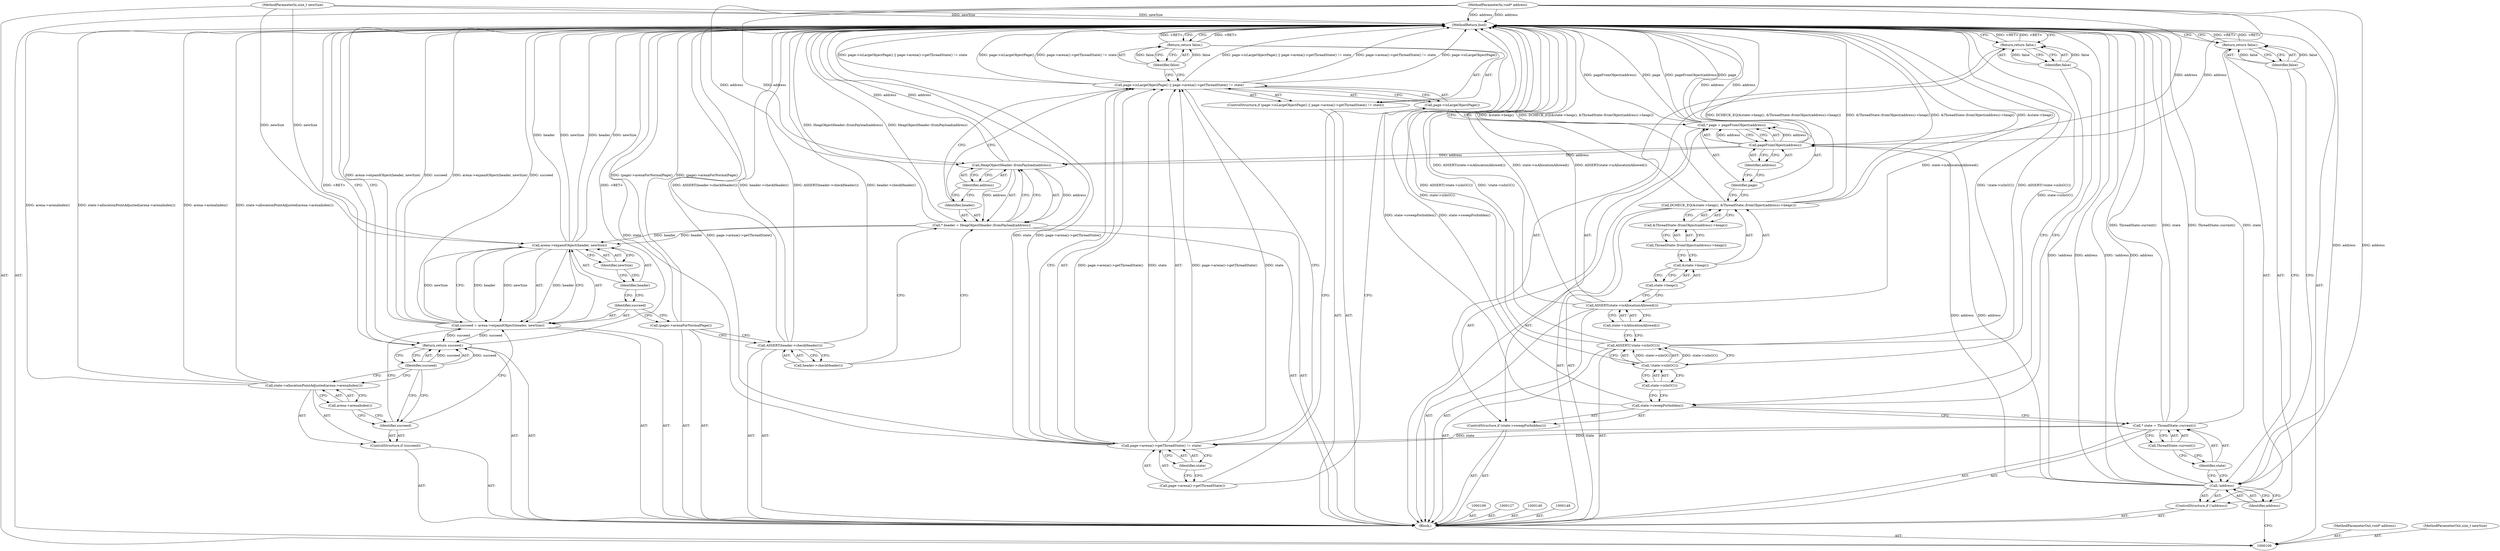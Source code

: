digraph "1_Chrome_0749ec24fae74ec32d0567eef0e5ec43c84dbcb9_0" {
"1000160" [label="(MethodReturn,bool)"];
"1000101" [label="(MethodParameterIn,void* address)"];
"1000252" [label="(MethodParameterOut,void* address)"];
"1000102" [label="(MethodParameterIn,size_t newSize)"];
"1000253" [label="(MethodParameterOut,size_t newSize)"];
"1000103" [label="(Block,)"];
"1000123" [label="(Call,&state->heap())"];
"1000124" [label="(Call,state->heap())"];
"1000122" [label="(Call,DCHECK_EQ(&state->heap(), &ThreadState::fromObject(address)->heap()))"];
"1000125" [label="(Call,&ThreadState::fromObject(address)->heap())"];
"1000126" [label="(Call,ThreadState::fromObject(address)->heap())"];
"1000128" [label="(Call,* page = pageFromObject(address))"];
"1000129" [label="(Identifier,page)"];
"1000130" [label="(Call,pageFromObject(address))"];
"1000131" [label="(Identifier,address)"];
"1000132" [label="(ControlStructure,if (page->isLargeObjectPage() || page->arena()->getThreadState() != state))"];
"1000135" [label="(Call,page->arena()->getThreadState() != state)"];
"1000136" [label="(Call,page->arena()->getThreadState())"];
"1000133" [label="(Call,page->isLargeObjectPage() || page->arena()->getThreadState() != state)"];
"1000134" [label="(Call,page->isLargeObjectPage())"];
"1000137" [label="(Identifier,state)"];
"1000139" [label="(Identifier,false)"];
"1000138" [label="(Return,return false;)"];
"1000141" [label="(Call,* header = HeapObjectHeader::fromPayload(address))"];
"1000142" [label="(Identifier,header)"];
"1000143" [label="(Call,HeapObjectHeader::fromPayload(address))"];
"1000144" [label="(Identifier,address)"];
"1000145" [label="(Call,ASSERT(header->checkHeader()))"];
"1000146" [label="(Call,header->checkHeader())"];
"1000147" [label="(Call,(page)->arenaForNormalPage())"];
"1000151" [label="(Call,arena->expandObject(header, newSize))"];
"1000152" [label="(Identifier,header)"];
"1000153" [label="(Identifier,newSize)"];
"1000149" [label="(Call,succeed = arena->expandObject(header, newSize))"];
"1000150" [label="(Identifier,succeed)"];
"1000104" [label="(ControlStructure,if (!address))"];
"1000105" [label="(Call,!address)"];
"1000106" [label="(Identifier,address)"];
"1000154" [label="(ControlStructure,if (succeed))"];
"1000155" [label="(Identifier,succeed)"];
"1000157" [label="(Call,arena->arenaIndex())"];
"1000156" [label="(Call,state->allocationPointAdjusted(arena->arenaIndex()))"];
"1000158" [label="(Return,return succeed;)"];
"1000159" [label="(Identifier,succeed)"];
"1000108" [label="(Identifier,false)"];
"1000107" [label="(Return,return false;)"];
"1000110" [label="(Call,* state = ThreadState::current())"];
"1000111" [label="(Identifier,state)"];
"1000112" [label="(Call,ThreadState::current())"];
"1000113" [label="(ControlStructure,if (state->sweepForbidden()))"];
"1000114" [label="(Call,state->sweepForbidden())"];
"1000116" [label="(Identifier,false)"];
"1000115" [label="(Return,return false;)"];
"1000119" [label="(Call,state->isInGC())"];
"1000117" [label="(Call,ASSERT(!state->isInGC()))"];
"1000118" [label="(Call,!state->isInGC())"];
"1000120" [label="(Call,ASSERT(state->isAllocationAllowed()))"];
"1000121" [label="(Call,state->isAllocationAllowed())"];
"1000160" -> "1000100"  [label="AST: "];
"1000160" -> "1000107"  [label="CFG: "];
"1000160" -> "1000115"  [label="CFG: "];
"1000160" -> "1000138"  [label="CFG: "];
"1000160" -> "1000158"  [label="CFG: "];
"1000158" -> "1000160"  [label="DDG: <RET>"];
"1000117" -> "1000160"  [label="DDG: ASSERT(!state->isInGC())"];
"1000117" -> "1000160"  [label="DDG: !state->isInGC()"];
"1000122" -> "1000160"  [label="DDG: &ThreadState::fromObject(address)->heap()"];
"1000122" -> "1000160"  [label="DDG: &state->heap()"];
"1000122" -> "1000160"  [label="DDG: DCHECK_EQ(&state->heap(), &ThreadState::fromObject(address)->heap())"];
"1000149" -> "1000160"  [label="DDG: arena->expandObject(header, newSize)"];
"1000149" -> "1000160"  [label="DDG: succeed"];
"1000156" -> "1000160"  [label="DDG: arena->arenaIndex()"];
"1000156" -> "1000160"  [label="DDG: state->allocationPointAdjusted(arena->arenaIndex())"];
"1000105" -> "1000160"  [label="DDG: !address"];
"1000105" -> "1000160"  [label="DDG: address"];
"1000114" -> "1000160"  [label="DDG: state->sweepForbidden()"];
"1000151" -> "1000160"  [label="DDG: header"];
"1000151" -> "1000160"  [label="DDG: newSize"];
"1000120" -> "1000160"  [label="DDG: state->isAllocationAllowed()"];
"1000120" -> "1000160"  [label="DDG: ASSERT(state->isAllocationAllowed())"];
"1000118" -> "1000160"  [label="DDG: state->isInGC()"];
"1000145" -> "1000160"  [label="DDG: header->checkHeader()"];
"1000145" -> "1000160"  [label="DDG: ASSERT(header->checkHeader())"];
"1000128" -> "1000160"  [label="DDG: pageFromObject(address)"];
"1000128" -> "1000160"  [label="DDG: page"];
"1000143" -> "1000160"  [label="DDG: address"];
"1000133" -> "1000160"  [label="DDG: page->isLargeObjectPage()"];
"1000133" -> "1000160"  [label="DDG: page->isLargeObjectPage() || page->arena()->getThreadState() != state"];
"1000133" -> "1000160"  [label="DDG: page->arena()->getThreadState() != state"];
"1000102" -> "1000160"  [label="DDG: newSize"];
"1000110" -> "1000160"  [label="DDG: ThreadState::current()"];
"1000110" -> "1000160"  [label="DDG: state"];
"1000101" -> "1000160"  [label="DDG: address"];
"1000141" -> "1000160"  [label="DDG: HeapObjectHeader::fromPayload(address)"];
"1000135" -> "1000160"  [label="DDG: page->arena()->getThreadState()"];
"1000135" -> "1000160"  [label="DDG: state"];
"1000147" -> "1000160"  [label="DDG: (page)->arenaForNormalPage()"];
"1000130" -> "1000160"  [label="DDG: address"];
"1000138" -> "1000160"  [label="DDG: <RET>"];
"1000115" -> "1000160"  [label="DDG: <RET>"];
"1000107" -> "1000160"  [label="DDG: <RET>"];
"1000101" -> "1000100"  [label="AST: "];
"1000101" -> "1000160"  [label="DDG: address"];
"1000101" -> "1000105"  [label="DDG: address"];
"1000101" -> "1000130"  [label="DDG: address"];
"1000101" -> "1000143"  [label="DDG: address"];
"1000252" -> "1000100"  [label="AST: "];
"1000102" -> "1000100"  [label="AST: "];
"1000102" -> "1000160"  [label="DDG: newSize"];
"1000102" -> "1000151"  [label="DDG: newSize"];
"1000253" -> "1000100"  [label="AST: "];
"1000103" -> "1000100"  [label="AST: "];
"1000104" -> "1000103"  [label="AST: "];
"1000109" -> "1000103"  [label="AST: "];
"1000110" -> "1000103"  [label="AST: "];
"1000113" -> "1000103"  [label="AST: "];
"1000117" -> "1000103"  [label="AST: "];
"1000120" -> "1000103"  [label="AST: "];
"1000122" -> "1000103"  [label="AST: "];
"1000127" -> "1000103"  [label="AST: "];
"1000128" -> "1000103"  [label="AST: "];
"1000132" -> "1000103"  [label="AST: "];
"1000140" -> "1000103"  [label="AST: "];
"1000141" -> "1000103"  [label="AST: "];
"1000145" -> "1000103"  [label="AST: "];
"1000147" -> "1000103"  [label="AST: "];
"1000148" -> "1000103"  [label="AST: "];
"1000149" -> "1000103"  [label="AST: "];
"1000154" -> "1000103"  [label="AST: "];
"1000158" -> "1000103"  [label="AST: "];
"1000123" -> "1000122"  [label="AST: "];
"1000123" -> "1000124"  [label="CFG: "];
"1000124" -> "1000123"  [label="AST: "];
"1000126" -> "1000123"  [label="CFG: "];
"1000124" -> "1000123"  [label="AST: "];
"1000124" -> "1000120"  [label="CFG: "];
"1000123" -> "1000124"  [label="CFG: "];
"1000122" -> "1000103"  [label="AST: "];
"1000122" -> "1000125"  [label="CFG: "];
"1000123" -> "1000122"  [label="AST: "];
"1000125" -> "1000122"  [label="AST: "];
"1000129" -> "1000122"  [label="CFG: "];
"1000122" -> "1000160"  [label="DDG: &ThreadState::fromObject(address)->heap()"];
"1000122" -> "1000160"  [label="DDG: &state->heap()"];
"1000122" -> "1000160"  [label="DDG: DCHECK_EQ(&state->heap(), &ThreadState::fromObject(address)->heap())"];
"1000125" -> "1000122"  [label="AST: "];
"1000125" -> "1000126"  [label="CFG: "];
"1000126" -> "1000125"  [label="AST: "];
"1000122" -> "1000125"  [label="CFG: "];
"1000126" -> "1000125"  [label="AST: "];
"1000126" -> "1000123"  [label="CFG: "];
"1000125" -> "1000126"  [label="CFG: "];
"1000128" -> "1000103"  [label="AST: "];
"1000128" -> "1000130"  [label="CFG: "];
"1000129" -> "1000128"  [label="AST: "];
"1000130" -> "1000128"  [label="AST: "];
"1000134" -> "1000128"  [label="CFG: "];
"1000128" -> "1000160"  [label="DDG: pageFromObject(address)"];
"1000128" -> "1000160"  [label="DDG: page"];
"1000130" -> "1000128"  [label="DDG: address"];
"1000129" -> "1000128"  [label="AST: "];
"1000129" -> "1000122"  [label="CFG: "];
"1000131" -> "1000129"  [label="CFG: "];
"1000130" -> "1000128"  [label="AST: "];
"1000130" -> "1000131"  [label="CFG: "];
"1000131" -> "1000130"  [label="AST: "];
"1000128" -> "1000130"  [label="CFG: "];
"1000130" -> "1000160"  [label="DDG: address"];
"1000130" -> "1000128"  [label="DDG: address"];
"1000105" -> "1000130"  [label="DDG: address"];
"1000101" -> "1000130"  [label="DDG: address"];
"1000130" -> "1000143"  [label="DDG: address"];
"1000131" -> "1000130"  [label="AST: "];
"1000131" -> "1000129"  [label="CFG: "];
"1000130" -> "1000131"  [label="CFG: "];
"1000132" -> "1000103"  [label="AST: "];
"1000133" -> "1000132"  [label="AST: "];
"1000138" -> "1000132"  [label="AST: "];
"1000135" -> "1000133"  [label="AST: "];
"1000135" -> "1000137"  [label="CFG: "];
"1000136" -> "1000135"  [label="AST: "];
"1000137" -> "1000135"  [label="AST: "];
"1000133" -> "1000135"  [label="CFG: "];
"1000135" -> "1000160"  [label="DDG: page->arena()->getThreadState()"];
"1000135" -> "1000160"  [label="DDG: state"];
"1000135" -> "1000133"  [label="DDG: page->arena()->getThreadState()"];
"1000135" -> "1000133"  [label="DDG: state"];
"1000110" -> "1000135"  [label="DDG: state"];
"1000136" -> "1000135"  [label="AST: "];
"1000136" -> "1000134"  [label="CFG: "];
"1000137" -> "1000136"  [label="CFG: "];
"1000133" -> "1000132"  [label="AST: "];
"1000133" -> "1000134"  [label="CFG: "];
"1000133" -> "1000135"  [label="CFG: "];
"1000134" -> "1000133"  [label="AST: "];
"1000135" -> "1000133"  [label="AST: "];
"1000139" -> "1000133"  [label="CFG: "];
"1000142" -> "1000133"  [label="CFG: "];
"1000133" -> "1000160"  [label="DDG: page->isLargeObjectPage()"];
"1000133" -> "1000160"  [label="DDG: page->isLargeObjectPage() || page->arena()->getThreadState() != state"];
"1000133" -> "1000160"  [label="DDG: page->arena()->getThreadState() != state"];
"1000135" -> "1000133"  [label="DDG: page->arena()->getThreadState()"];
"1000135" -> "1000133"  [label="DDG: state"];
"1000134" -> "1000133"  [label="AST: "];
"1000134" -> "1000128"  [label="CFG: "];
"1000136" -> "1000134"  [label="CFG: "];
"1000133" -> "1000134"  [label="CFG: "];
"1000137" -> "1000135"  [label="AST: "];
"1000137" -> "1000136"  [label="CFG: "];
"1000135" -> "1000137"  [label="CFG: "];
"1000139" -> "1000138"  [label="AST: "];
"1000139" -> "1000133"  [label="CFG: "];
"1000138" -> "1000139"  [label="CFG: "];
"1000139" -> "1000138"  [label="DDG: false"];
"1000138" -> "1000132"  [label="AST: "];
"1000138" -> "1000139"  [label="CFG: "];
"1000139" -> "1000138"  [label="AST: "];
"1000160" -> "1000138"  [label="CFG: "];
"1000138" -> "1000160"  [label="DDG: <RET>"];
"1000139" -> "1000138"  [label="DDG: false"];
"1000141" -> "1000103"  [label="AST: "];
"1000141" -> "1000143"  [label="CFG: "];
"1000142" -> "1000141"  [label="AST: "];
"1000143" -> "1000141"  [label="AST: "];
"1000146" -> "1000141"  [label="CFG: "];
"1000141" -> "1000160"  [label="DDG: HeapObjectHeader::fromPayload(address)"];
"1000143" -> "1000141"  [label="DDG: address"];
"1000141" -> "1000151"  [label="DDG: header"];
"1000142" -> "1000141"  [label="AST: "];
"1000142" -> "1000133"  [label="CFG: "];
"1000144" -> "1000142"  [label="CFG: "];
"1000143" -> "1000141"  [label="AST: "];
"1000143" -> "1000144"  [label="CFG: "];
"1000144" -> "1000143"  [label="AST: "];
"1000141" -> "1000143"  [label="CFG: "];
"1000143" -> "1000160"  [label="DDG: address"];
"1000143" -> "1000141"  [label="DDG: address"];
"1000130" -> "1000143"  [label="DDG: address"];
"1000101" -> "1000143"  [label="DDG: address"];
"1000144" -> "1000143"  [label="AST: "];
"1000144" -> "1000142"  [label="CFG: "];
"1000143" -> "1000144"  [label="CFG: "];
"1000145" -> "1000103"  [label="AST: "];
"1000145" -> "1000146"  [label="CFG: "];
"1000146" -> "1000145"  [label="AST: "];
"1000147" -> "1000145"  [label="CFG: "];
"1000145" -> "1000160"  [label="DDG: header->checkHeader()"];
"1000145" -> "1000160"  [label="DDG: ASSERT(header->checkHeader())"];
"1000146" -> "1000145"  [label="AST: "];
"1000146" -> "1000141"  [label="CFG: "];
"1000145" -> "1000146"  [label="CFG: "];
"1000147" -> "1000103"  [label="AST: "];
"1000147" -> "1000145"  [label="CFG: "];
"1000150" -> "1000147"  [label="CFG: "];
"1000147" -> "1000160"  [label="DDG: (page)->arenaForNormalPage()"];
"1000151" -> "1000149"  [label="AST: "];
"1000151" -> "1000153"  [label="CFG: "];
"1000152" -> "1000151"  [label="AST: "];
"1000153" -> "1000151"  [label="AST: "];
"1000149" -> "1000151"  [label="CFG: "];
"1000151" -> "1000160"  [label="DDG: header"];
"1000151" -> "1000160"  [label="DDG: newSize"];
"1000151" -> "1000149"  [label="DDG: header"];
"1000151" -> "1000149"  [label="DDG: newSize"];
"1000141" -> "1000151"  [label="DDG: header"];
"1000102" -> "1000151"  [label="DDG: newSize"];
"1000152" -> "1000151"  [label="AST: "];
"1000152" -> "1000150"  [label="CFG: "];
"1000153" -> "1000152"  [label="CFG: "];
"1000153" -> "1000151"  [label="AST: "];
"1000153" -> "1000152"  [label="CFG: "];
"1000151" -> "1000153"  [label="CFG: "];
"1000149" -> "1000103"  [label="AST: "];
"1000149" -> "1000151"  [label="CFG: "];
"1000150" -> "1000149"  [label="AST: "];
"1000151" -> "1000149"  [label="AST: "];
"1000155" -> "1000149"  [label="CFG: "];
"1000149" -> "1000160"  [label="DDG: arena->expandObject(header, newSize)"];
"1000149" -> "1000160"  [label="DDG: succeed"];
"1000151" -> "1000149"  [label="DDG: header"];
"1000151" -> "1000149"  [label="DDG: newSize"];
"1000149" -> "1000158"  [label="DDG: succeed"];
"1000150" -> "1000149"  [label="AST: "];
"1000150" -> "1000147"  [label="CFG: "];
"1000152" -> "1000150"  [label="CFG: "];
"1000104" -> "1000103"  [label="AST: "];
"1000105" -> "1000104"  [label="AST: "];
"1000107" -> "1000104"  [label="AST: "];
"1000105" -> "1000104"  [label="AST: "];
"1000105" -> "1000106"  [label="CFG: "];
"1000106" -> "1000105"  [label="AST: "];
"1000108" -> "1000105"  [label="CFG: "];
"1000111" -> "1000105"  [label="CFG: "];
"1000105" -> "1000160"  [label="DDG: !address"];
"1000105" -> "1000160"  [label="DDG: address"];
"1000101" -> "1000105"  [label="DDG: address"];
"1000105" -> "1000130"  [label="DDG: address"];
"1000106" -> "1000105"  [label="AST: "];
"1000106" -> "1000100"  [label="CFG: "];
"1000105" -> "1000106"  [label="CFG: "];
"1000154" -> "1000103"  [label="AST: "];
"1000155" -> "1000154"  [label="AST: "];
"1000156" -> "1000154"  [label="AST: "];
"1000155" -> "1000154"  [label="AST: "];
"1000155" -> "1000149"  [label="CFG: "];
"1000157" -> "1000155"  [label="CFG: "];
"1000159" -> "1000155"  [label="CFG: "];
"1000157" -> "1000156"  [label="AST: "];
"1000157" -> "1000155"  [label="CFG: "];
"1000156" -> "1000157"  [label="CFG: "];
"1000156" -> "1000154"  [label="AST: "];
"1000156" -> "1000157"  [label="CFG: "];
"1000157" -> "1000156"  [label="AST: "];
"1000159" -> "1000156"  [label="CFG: "];
"1000156" -> "1000160"  [label="DDG: arena->arenaIndex()"];
"1000156" -> "1000160"  [label="DDG: state->allocationPointAdjusted(arena->arenaIndex())"];
"1000158" -> "1000103"  [label="AST: "];
"1000158" -> "1000159"  [label="CFG: "];
"1000159" -> "1000158"  [label="AST: "];
"1000160" -> "1000158"  [label="CFG: "];
"1000158" -> "1000160"  [label="DDG: <RET>"];
"1000159" -> "1000158"  [label="DDG: succeed"];
"1000149" -> "1000158"  [label="DDG: succeed"];
"1000159" -> "1000158"  [label="AST: "];
"1000159" -> "1000156"  [label="CFG: "];
"1000159" -> "1000155"  [label="CFG: "];
"1000158" -> "1000159"  [label="CFG: "];
"1000159" -> "1000158"  [label="DDG: succeed"];
"1000108" -> "1000107"  [label="AST: "];
"1000108" -> "1000105"  [label="CFG: "];
"1000107" -> "1000108"  [label="CFG: "];
"1000108" -> "1000107"  [label="DDG: false"];
"1000107" -> "1000104"  [label="AST: "];
"1000107" -> "1000108"  [label="CFG: "];
"1000108" -> "1000107"  [label="AST: "];
"1000160" -> "1000107"  [label="CFG: "];
"1000107" -> "1000160"  [label="DDG: <RET>"];
"1000108" -> "1000107"  [label="DDG: false"];
"1000110" -> "1000103"  [label="AST: "];
"1000110" -> "1000112"  [label="CFG: "];
"1000111" -> "1000110"  [label="AST: "];
"1000112" -> "1000110"  [label="AST: "];
"1000114" -> "1000110"  [label="CFG: "];
"1000110" -> "1000160"  [label="DDG: ThreadState::current()"];
"1000110" -> "1000160"  [label="DDG: state"];
"1000110" -> "1000135"  [label="DDG: state"];
"1000111" -> "1000110"  [label="AST: "];
"1000111" -> "1000105"  [label="CFG: "];
"1000112" -> "1000111"  [label="CFG: "];
"1000112" -> "1000110"  [label="AST: "];
"1000112" -> "1000111"  [label="CFG: "];
"1000110" -> "1000112"  [label="CFG: "];
"1000113" -> "1000103"  [label="AST: "];
"1000114" -> "1000113"  [label="AST: "];
"1000115" -> "1000113"  [label="AST: "];
"1000114" -> "1000113"  [label="AST: "];
"1000114" -> "1000110"  [label="CFG: "];
"1000116" -> "1000114"  [label="CFG: "];
"1000119" -> "1000114"  [label="CFG: "];
"1000114" -> "1000160"  [label="DDG: state->sweepForbidden()"];
"1000116" -> "1000115"  [label="AST: "];
"1000116" -> "1000114"  [label="CFG: "];
"1000115" -> "1000116"  [label="CFG: "];
"1000116" -> "1000115"  [label="DDG: false"];
"1000115" -> "1000113"  [label="AST: "];
"1000115" -> "1000116"  [label="CFG: "];
"1000116" -> "1000115"  [label="AST: "];
"1000160" -> "1000115"  [label="CFG: "];
"1000115" -> "1000160"  [label="DDG: <RET>"];
"1000116" -> "1000115"  [label="DDG: false"];
"1000119" -> "1000118"  [label="AST: "];
"1000119" -> "1000114"  [label="CFG: "];
"1000118" -> "1000119"  [label="CFG: "];
"1000117" -> "1000103"  [label="AST: "];
"1000117" -> "1000118"  [label="CFG: "];
"1000118" -> "1000117"  [label="AST: "];
"1000121" -> "1000117"  [label="CFG: "];
"1000117" -> "1000160"  [label="DDG: ASSERT(!state->isInGC())"];
"1000117" -> "1000160"  [label="DDG: !state->isInGC()"];
"1000118" -> "1000117"  [label="DDG: state->isInGC()"];
"1000118" -> "1000117"  [label="AST: "];
"1000118" -> "1000119"  [label="CFG: "];
"1000119" -> "1000118"  [label="AST: "];
"1000117" -> "1000118"  [label="CFG: "];
"1000118" -> "1000160"  [label="DDG: state->isInGC()"];
"1000118" -> "1000117"  [label="DDG: state->isInGC()"];
"1000120" -> "1000103"  [label="AST: "];
"1000120" -> "1000121"  [label="CFG: "];
"1000121" -> "1000120"  [label="AST: "];
"1000124" -> "1000120"  [label="CFG: "];
"1000120" -> "1000160"  [label="DDG: state->isAllocationAllowed()"];
"1000120" -> "1000160"  [label="DDG: ASSERT(state->isAllocationAllowed())"];
"1000121" -> "1000120"  [label="AST: "];
"1000121" -> "1000117"  [label="CFG: "];
"1000120" -> "1000121"  [label="CFG: "];
}
